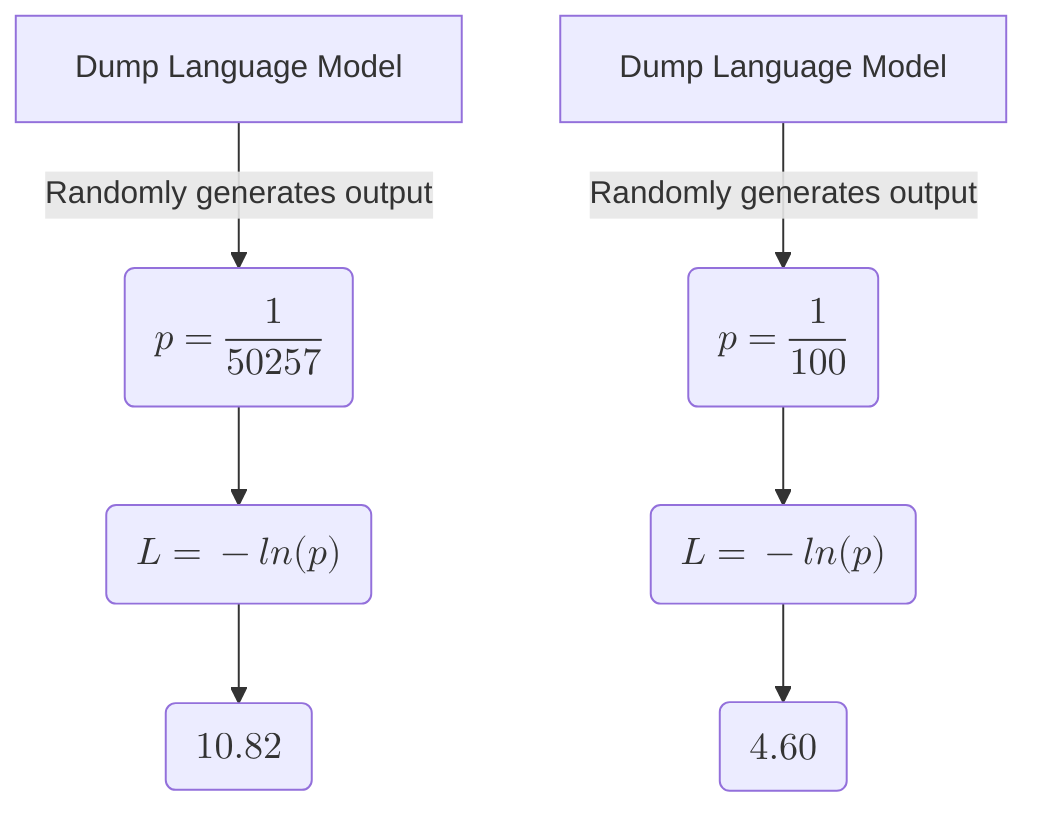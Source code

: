 flowchart TD
    LM["Dump Language Model "] -->|"Randomly generates output "| P
    P("$$p=\frac{1}{50257}$$")
    P --> L1("$$ L = -ln(p) $$")
    L1 --> L2("$$ 10.82  $$")
    
    LM2["Dump Language Model "] -->|"Randomly generates output "| P2
    P2("$$p=\frac{1}{100}$$")
    P2 --> L21("$$ L = -ln(p) $$")
    L21 --> L22("$$ 4.60  $$")